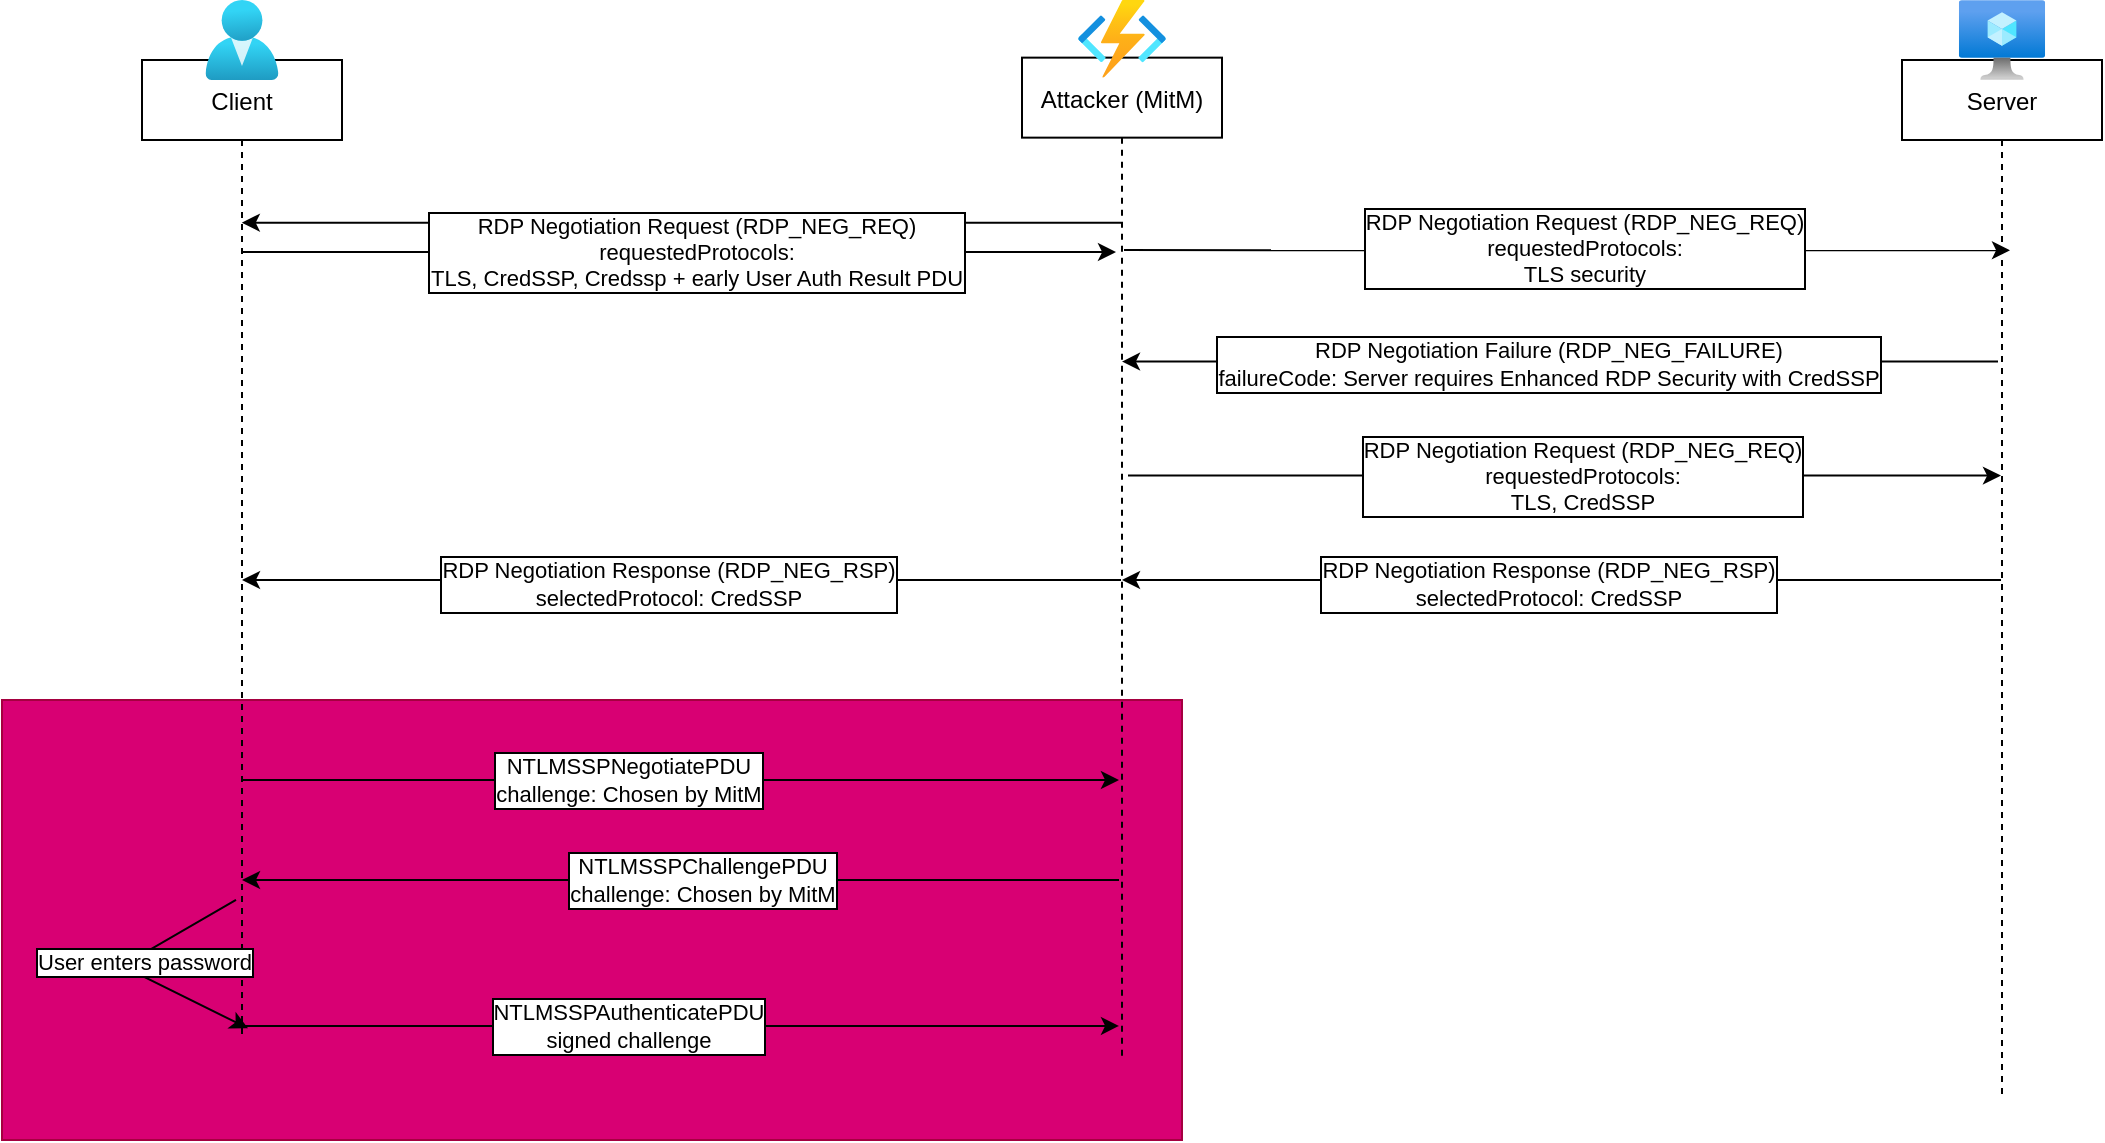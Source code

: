 <mxfile version="20.3.0" type="device"><diagram id="kgpKYQtTHZ0yAKxKKP6v" name="Page-1"><mxGraphModel dx="1422" dy="870" grid="1" gridSize="10" guides="1" tooltips="1" connect="1" arrows="1" fold="1" page="1" pageScale="1" pageWidth="1169" pageHeight="827" math="0" shadow="0"><root><mxCell id="0"/><mxCell id="1" parent="0"/><mxCell id="bTy50oDzn3Gk4qL_FWJo-16" value="" style="rounded=0;whiteSpace=wrap;html=1;labelBorderColor=default;fillColor=#d80073;fontColor=#ffffff;strokeColor=#A50040;" vertex="1" parent="1"><mxGeometry x="10" y="400" width="590" height="220" as="geometry"/></mxCell><mxCell id="3nuBFxr9cyL0pnOWT2aG-1" value="Client" style="shape=umlLifeline;perimeter=lifelinePerimeter;container=1;collapsible=0;recursiveResize=0;rounded=0;shadow=0;strokeWidth=1;" parent="1" vertex="1"><mxGeometry x="80" y="80" width="100" height="490" as="geometry"/></mxCell><mxCell id="3nuBFxr9cyL0pnOWT2aG-5" value="Attacker (MitM)" style="shape=umlLifeline;perimeter=lifelinePerimeter;container=1;collapsible=0;recursiveResize=0;rounded=0;shadow=0;strokeWidth=1;" parent="1" vertex="1"><mxGeometry x="520" y="78.82" width="100" height="501.18" as="geometry"/></mxCell><mxCell id="0shM36Z-XZSt87PuYi7j-1" value="Server" style="shape=umlLifeline;perimeter=lifelinePerimeter;container=1;collapsible=0;recursiveResize=0;rounded=0;shadow=0;strokeWidth=1;" parent="1" vertex="1"><mxGeometry x="960" y="80" width="100" height="520" as="geometry"/></mxCell><mxCell id="0shM36Z-XZSt87PuYi7j-2" value="" style="endArrow=classic;html=1;rounded=0;entryX=0.499;entryY=0.166;entryDx=0;entryDy=0;entryPerimeter=0;" parent="1" source="3nuBFxr9cyL0pnOWT2aG-5" target="3nuBFxr9cyL0pnOWT2aG-1" edge="1"><mxGeometry width="50" height="50" relative="1" as="geometry"><mxPoint x="610" y="310" as="sourcePoint"/><mxPoint x="170" y="140" as="targetPoint"/></mxGeometry></mxCell><mxCell id="0shM36Z-XZSt87PuYi7j-4" value="ARP spoofing" style="edgeLabel;html=1;align=center;verticalAlign=middle;resizable=0;points=[];" parent="0shM36Z-XZSt87PuYi7j-2" vertex="1" connectable="0"><mxGeometry x="-0.137" y="1" relative="1" as="geometry"><mxPoint x="-19" as="offset"/></mxGeometry></mxCell><mxCell id="0shM36Z-XZSt87PuYi7j-5" value="" style="endArrow=classic;html=1;rounded=0;entryX=0.47;entryY=0.194;entryDx=0;entryDy=0;entryPerimeter=0;" parent="1" source="3nuBFxr9cyL0pnOWT2aG-1" target="3nuBFxr9cyL0pnOWT2aG-5" edge="1"><mxGeometry width="50" height="50" relative="1" as="geometry"><mxPoint x="220" y="220" as="sourcePoint"/><mxPoint x="270" y="170" as="targetPoint"/></mxGeometry></mxCell><mxCell id="0shM36Z-XZSt87PuYi7j-6" value="RDP Negotiation Request (RDP_NEG_REQ)&lt;br&gt;requestedProtocols:&lt;br&gt;TLS, CredSSP, Credssp + early User Auth Result PDU" style="edgeLabel;html=1;align=center;verticalAlign=middle;resizable=0;points=[];labelBorderColor=default;" parent="0shM36Z-XZSt87PuYi7j-5" vertex="1" connectable="0"><mxGeometry x="0.106" relative="1" as="geometry"><mxPoint x="-15" as="offset"/></mxGeometry></mxCell><mxCell id="0shM36Z-XZSt87PuYi7j-7" value="" style="endArrow=classic;html=1;rounded=0;entryX=0.54;entryY=0.183;entryDx=0;entryDy=0;entryPerimeter=0;exitX=0.51;exitY=0.192;exitDx=0;exitDy=0;exitPerimeter=0;" parent="1" target="0shM36Z-XZSt87PuYi7j-1" edge="1" source="3nuBFxr9cyL0pnOWT2aG-5"><mxGeometry width="50" height="50" relative="1" as="geometry"><mxPoint x="450" y="170" as="sourcePoint"/><mxPoint x="459.5" y="180.3" as="targetPoint"/></mxGeometry></mxCell><mxCell id="0shM36Z-XZSt87PuYi7j-8" value="RDP Negotiation Request (RDP_NEG_REQ)&lt;br&gt;requestedProtocols:&lt;br&gt;TLS security" style="edgeLabel;html=1;align=center;verticalAlign=middle;resizable=0;points=[];labelBorderColor=default;" parent="0shM36Z-XZSt87PuYi7j-7" vertex="1" connectable="0"><mxGeometry x="0.106" relative="1" as="geometry"><mxPoint x="-15" y="-1" as="offset"/></mxGeometry></mxCell><mxCell id="0shM36Z-XZSt87PuYi7j-9" value="" style="aspect=fixed;html=1;points=[];align=center;image;fontSize=12;image=img/lib/azure2/compute/Virtual_Machine.svg;" parent="1" vertex="1"><mxGeometry x="988.43" y="50" width="43.13" height="40" as="geometry"/></mxCell><mxCell id="0shM36Z-XZSt87PuYi7j-11" value="" style="aspect=fixed;html=1;points=[];align=center;image;fontSize=12;image=img/lib/azure2/identity/Users.svg;" parent="1" vertex="1"><mxGeometry x="111.71" y="50" width="36.57" height="40" as="geometry"/></mxCell><mxCell id="0shM36Z-XZSt87PuYi7j-12" value="" style="aspect=fixed;html=1;points=[];align=center;image;fontSize=12;image=img/lib/azure2/iot/Function_Apps.svg;" parent="1" vertex="1"><mxGeometry x="548" y="50" width="44" height="38.82" as="geometry"/></mxCell><mxCell id="0shM36Z-XZSt87PuYi7j-13" value="" style="endArrow=classic;html=1;rounded=0;exitX=0.48;exitY=0.29;exitDx=0;exitDy=0;exitPerimeter=0;" parent="1" source="0shM36Z-XZSt87PuYi7j-1" target="3nuBFxr9cyL0pnOWT2aG-5" edge="1"><mxGeometry width="50" height="50" relative="1" as="geometry"><mxPoint x="600" y="280" as="sourcePoint"/><mxPoint x="490" y="210" as="targetPoint"/></mxGeometry></mxCell><mxCell id="0shM36Z-XZSt87PuYi7j-14" value="RDP Negotiation Failure (RDP_NEG_FAILURE)&lt;br&gt;failureCode: Server requires Enhanced RDP Security with CredSSP" style="edgeLabel;html=1;align=center;verticalAlign=middle;resizable=0;points=[];labelBorderColor=default;" parent="0shM36Z-XZSt87PuYi7j-13" vertex="1" connectable="0"><mxGeometry x="0.108" y="2" relative="1" as="geometry"><mxPoint x="17" y="-1" as="offset"/></mxGeometry></mxCell><mxCell id="0shM36Z-XZSt87PuYi7j-25" value="" style="endArrow=classic;html=1;rounded=0;fontSize=11;exitX=0.47;exitY=0.647;exitDx=0;exitDy=0;exitPerimeter=0;entryX=0.53;entryY=0.778;entryDx=0;entryDy=0;entryPerimeter=0;" parent="1" edge="1"><mxGeometry width="50" height="50" relative="1" as="geometry"><mxPoint x="127" y="499.98" as="sourcePoint"/><mxPoint x="133" y="564.17" as="targetPoint"/><Array as="points"><mxPoint x="70" y="532.95"/></Array></mxGeometry></mxCell><mxCell id="0shM36Z-XZSt87PuYi7j-26" value="User enters password" style="edgeLabel;html=1;align=center;verticalAlign=middle;resizable=0;points=[];fontSize=11;labelBorderColor=default;" parent="0shM36Z-XZSt87PuYi7j-25" vertex="1" connectable="0"><mxGeometry x="-0.185" y="3" relative="1" as="geometry"><mxPoint as="offset"/></mxGeometry></mxCell><mxCell id="0shM36Z-XZSt87PuYi7j-21" value="" style="endArrow=classic;html=1;rounded=0;" parent="1" target="3nuBFxr9cyL0pnOWT2aG-5" edge="1" source="0shM36Z-XZSt87PuYi7j-1"><mxGeometry width="50" height="50" relative="1" as="geometry"><mxPoint x="1009" y="300" as="sourcePoint"/><mxPoint x="650.0" y="300.1" as="targetPoint"/></mxGeometry></mxCell><mxCell id="0shM36Z-XZSt87PuYi7j-22" value="RDP Negotiation Response (RDP_NEG_RSP)&lt;br&gt;selectedProtocol: CredSSP" style="edgeLabel;html=1;align=center;verticalAlign=middle;resizable=0;points=[];labelBorderColor=default;" parent="0shM36Z-XZSt87PuYi7j-21" vertex="1" connectable="0"><mxGeometry x="0.108" y="2" relative="1" as="geometry"><mxPoint x="17" as="offset"/></mxGeometry></mxCell><mxCell id="0shM36Z-XZSt87PuYi7j-17" value="" style="endArrow=classic;html=1;rounded=0;exitX=0.53;exitY=0.417;exitDx=0;exitDy=0;exitPerimeter=0;" parent="1" target="0shM36Z-XZSt87PuYi7j-1" edge="1" source="3nuBFxr9cyL0pnOWT2aG-5"><mxGeometry width="50" height="50" relative="1" as="geometry"><mxPoint x="570" y="258.82" as="sourcePoint"/><mxPoint x="929.7" y="258.82" as="targetPoint"/></mxGeometry></mxCell><mxCell id="0shM36Z-XZSt87PuYi7j-18" value="RDP Negotiation Request (RDP_NEG_REQ)&lt;br&gt;requestedProtocols:&lt;br&gt;TLS, CredSSP" style="edgeLabel;html=1;align=center;verticalAlign=middle;resizable=0;points=[];labelBorderColor=default;" parent="0shM36Z-XZSt87PuYi7j-17" vertex="1" connectable="0"><mxGeometry x="0.106" relative="1" as="geometry"><mxPoint x="-15" as="offset"/></mxGeometry></mxCell><mxCell id="0shM36Z-XZSt87PuYi7j-23" value="" style="endArrow=classic;html=1;rounded=0;" parent="1" source="3nuBFxr9cyL0pnOWT2aG-5" edge="1"><mxGeometry width="50" height="50" relative="1" as="geometry"><mxPoint x="489.4" y="300.0" as="sourcePoint"/><mxPoint x="130" y="340" as="targetPoint"/></mxGeometry></mxCell><mxCell id="0shM36Z-XZSt87PuYi7j-24" value="RDP Negotiation Response (RDP_NEG_RSP)&lt;br&gt;selectedProtocol: CredSSP" style="edgeLabel;html=1;align=center;verticalAlign=middle;resizable=0;points=[];labelBorderColor=default;" parent="0shM36Z-XZSt87PuYi7j-23" vertex="1" connectable="0"><mxGeometry x="0.108" y="2" relative="1" as="geometry"><mxPoint x="17" as="offset"/></mxGeometry></mxCell><mxCell id="bTy50oDzn3Gk4qL_FWJo-6" value="" style="endArrow=classic;html=1;rounded=0;entryX=0.51;entryY=0.615;entryDx=0;entryDy=0;entryPerimeter=0;" edge="1" parent="1"><mxGeometry width="50" height="50" relative="1" as="geometry"><mxPoint x="568.5" y="489.996" as="sourcePoint"/><mxPoint x="130" y="489.996" as="targetPoint"/></mxGeometry></mxCell><mxCell id="bTy50oDzn3Gk4qL_FWJo-7" value="NTLMSSPChallengePDU&lt;br&gt;challenge: Chosen by MitM" style="edgeLabel;html=1;align=center;verticalAlign=middle;resizable=0;points=[];labelBorderColor=default;" vertex="1" connectable="0" parent="bTy50oDzn3Gk4qL_FWJo-6"><mxGeometry x="-0.086" relative="1" as="geometry"><mxPoint x="-8" as="offset"/></mxGeometry></mxCell><mxCell id="bTy50oDzn3Gk4qL_FWJo-9" value="" style="endArrow=classic;html=1;rounded=0;entryX=0.51;entryY=0.615;entryDx=0;entryDy=0;entryPerimeter=0;" edge="1" parent="1"><mxGeometry width="50" height="50" relative="1" as="geometry"><mxPoint x="130" y="562.946" as="sourcePoint"/><mxPoint x="568.5" y="562.946" as="targetPoint"/></mxGeometry></mxCell><mxCell id="bTy50oDzn3Gk4qL_FWJo-10" value="NTLMSSPAuthenticatePDU&lt;br&gt;signed challenge" style="edgeLabel;html=1;align=center;verticalAlign=middle;resizable=0;points=[];labelBorderColor=default;" vertex="1" connectable="0" parent="bTy50oDzn3Gk4qL_FWJo-9"><mxGeometry x="-0.086" relative="1" as="geometry"><mxPoint x="-8" as="offset"/></mxGeometry></mxCell><mxCell id="bTy50oDzn3Gk4qL_FWJo-12" value="" style="endArrow=classic;html=1;rounded=0;entryX=0.51;entryY=0.615;entryDx=0;entryDy=0;entryPerimeter=0;" edge="1" parent="1"><mxGeometry width="50" height="50" relative="1" as="geometry"><mxPoint x="130" y="439.996" as="sourcePoint"/><mxPoint x="568.5" y="439.996" as="targetPoint"/></mxGeometry></mxCell><mxCell id="bTy50oDzn3Gk4qL_FWJo-13" value="NTLMSSPNegotiatePDU&lt;br&gt;challenge: Chosen by MitM" style="edgeLabel;html=1;align=center;verticalAlign=middle;resizable=0;points=[];labelBorderColor=default;" vertex="1" connectable="0" parent="bTy50oDzn3Gk4qL_FWJo-12"><mxGeometry x="-0.086" relative="1" as="geometry"><mxPoint x="-8" as="offset"/></mxGeometry></mxCell></root></mxGraphModel></diagram></mxfile>